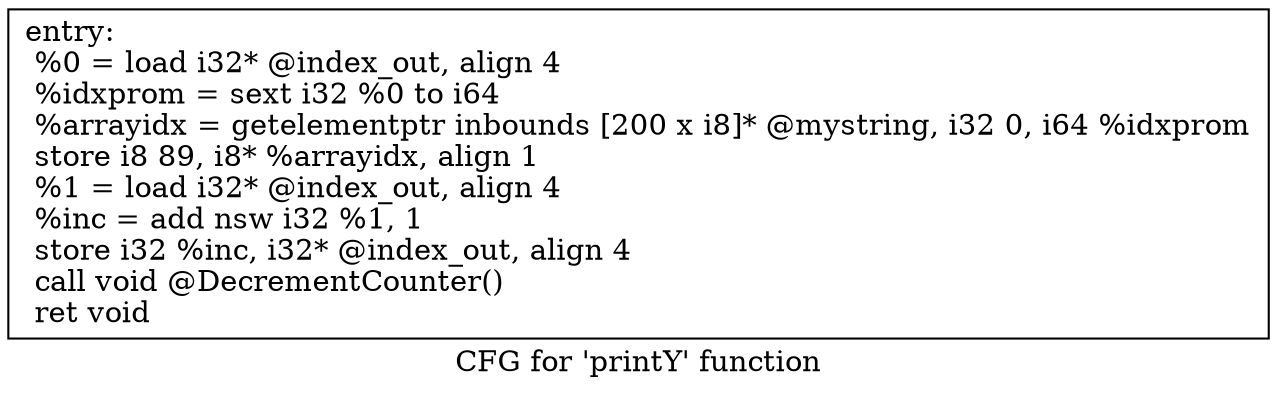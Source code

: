 digraph "CFG for 'printY' function" {
	label="CFG for 'printY' function";

	Node0x60f5290 [shape=record,label="{entry:\l  %0 = load i32* @index_out, align 4\l  %idxprom = sext i32 %0 to i64\l  %arrayidx = getelementptr inbounds [200 x i8]* @mystring, i32 0, i64 %idxprom\l  store i8 89, i8* %arrayidx, align 1\l  %1 = load i32* @index_out, align 4\l  %inc = add nsw i32 %1, 1\l  store i32 %inc, i32* @index_out, align 4\l  call void @DecrementCounter()\l  ret void\l}"];
}
